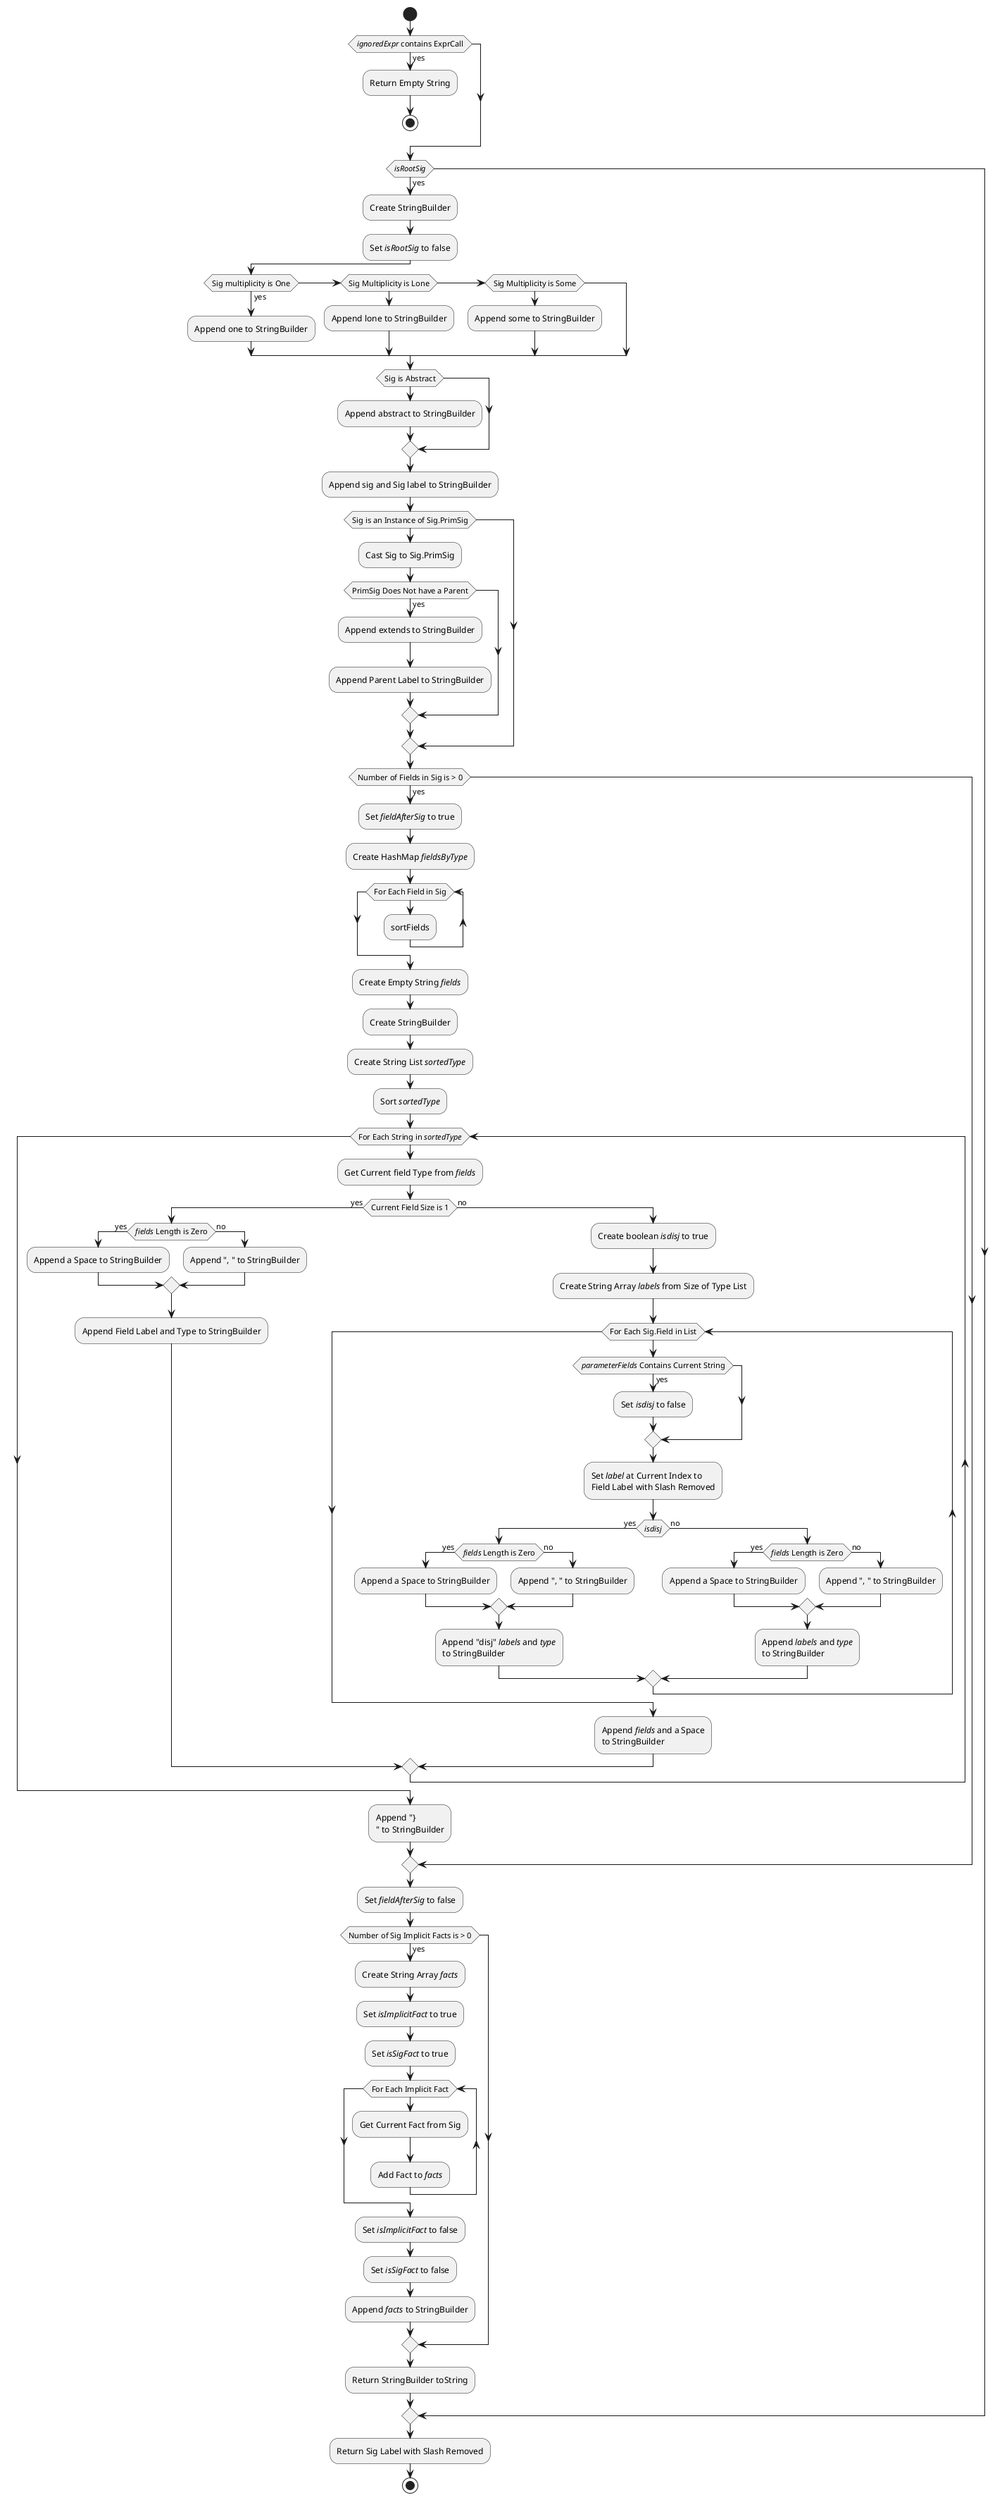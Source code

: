 @startuml
start
if(//ignoredExpr// contains ExprCall) then (yes)
:Return Empty String;
stop
endif
if(//isRootSig//) then (yes)
:Create StringBuilder;
:Set //isRootSig// to false;
if(Sig multiplicity is One) then(yes)
:Append one to StringBuilder;
elseif(Sig Multiplicity is Lone)
:Append lone to StringBuilder;
elseif(Sig Multiplicity is Some)
:Append some to StringBuilder;
endif
if (Sig is Abstract)
:Append abstract to StringBuilder;
endif
:Append sig and Sig label to StringBuilder;
if(Sig is an Instance of Sig.PrimSig)
:Cast Sig to Sig.PrimSig;
if(PrimSig Does Not have a Parent) then (yes)
:Append extends to StringBuilder;
:Append Parent Label to StringBuilder;
endif
endif
if(Number of Fields in Sig is > 0) then (yes)
:Set //fieldAfterSig// to true;
:Create HashMap //fieldsByType//;
while(For Each Field in Sig)
:sortFields;
endwhile
:Create Empty String //fields//;
:Create StringBuilder;
:Create String List //sortedType//;
:Sort //sortedType//;
while(For Each String in //sortedType//)
:Get Current field Type from //fields//;
if(Current Field Size is 1) then (yes)
if(//fields// Length is Zero) then (yes)
:Append a Space to StringBuilder;
else(no)
:Append ", " to StringBuilder;
endif
:Append Field Label and Type to StringBuilder;
else(no)
:Create boolean //isdisj// to true;
:Create String Array //labels// from Size of Type List;
while(For Each Sig.Field in List)
if(//parameterFields// Contains Current String) then (yes)
:Set //isdisj// to false;
endif
:Set //label// at Current Index to 
Field Label with Slash Removed;
if(//isdisj//) then (yes)
if(//fields// Length is Zero) then (yes)
:Append a Space to StringBuilder;
else(no)
:Append ", " to StringBuilder;
endif
:Append "disj" //labels// and //type//
to StringBuilder;
else (no)
if(//fields// Length is Zero) then (yes)
:Append a Space to StringBuilder;
else(no)
:Append ", " to StringBuilder;
endif
:Append //labels// and //type//
to StringBuilder;
endif
endwhile
:Append //fields// and a Space
to StringBuilder;
endif
endwhile
:Append "}\n" to StringBuilder;
endif
:Set //fieldAfterSig// to false;
if(Number of Sig Implicit Facts is > 0) then (yes)
:Create String Array //facts//;
:Set //isImplicitFact// to true;
:Set //isSigFact// to true;
while(For Each Implicit Fact)
:Get Current Fact from Sig;
:Add Fact to //facts//;
endwhile
:Set //isImplicitFact// to false;
:Set //isSigFact// to false;
:Append //facts// to StringBuilder;
endif
:Return StringBuilder toString;
endif
:Return Sig Label with Slash Removed;
stop

@enduml